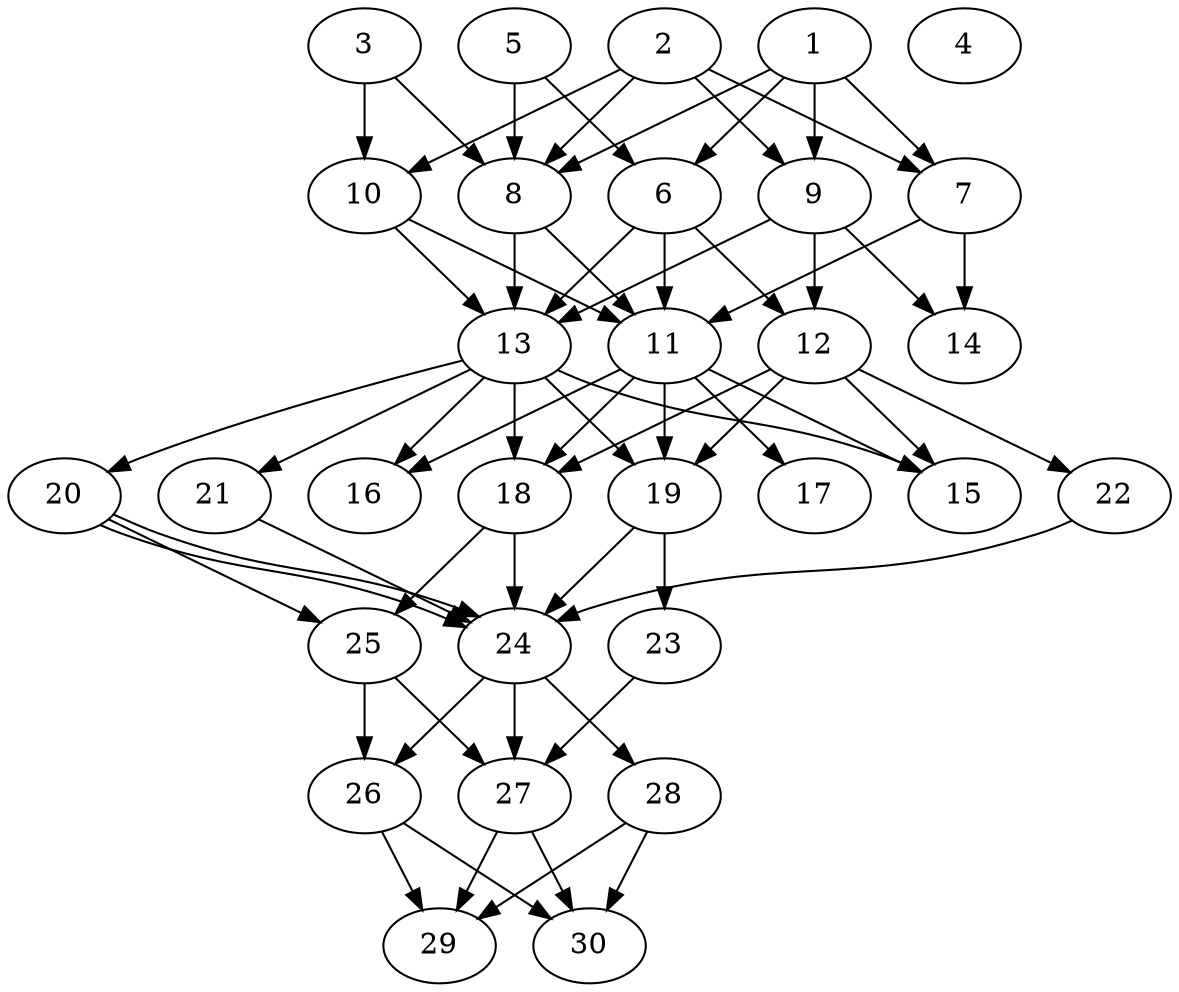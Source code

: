 // DAG automatically generated by daggen at Tue Aug  6 16:27:24 2019
// ./daggen --dot -n 30 --ccr 0.5 --fat 0.6 --regular 0.5 --density 0.8 --mindata 5242880 --maxdata 52428800 
digraph G {
  1 [size="87386112", alpha="0.10", expect_size="43693056"] 
  1 -> 6 [size ="43693056"]
  1 -> 7 [size ="43693056"]
  1 -> 8 [size ="43693056"]
  1 -> 9 [size ="43693056"]
  2 [size="28049408", alpha="0.19", expect_size="14024704"] 
  2 -> 7 [size ="14024704"]
  2 -> 8 [size ="14024704"]
  2 -> 9 [size ="14024704"]
  2 -> 10 [size ="14024704"]
  3 [size="51492864", alpha="0.10", expect_size="25746432"] 
  3 -> 8 [size ="25746432"]
  3 -> 10 [size ="25746432"]
  4 [size="26132480", alpha="0.02", expect_size="13066240"] 
  5 [size="34854912", alpha="0.04", expect_size="17427456"] 
  5 -> 6 [size ="17427456"]
  5 -> 8 [size ="17427456"]
  6 [size="58554368", alpha="0.06", expect_size="29277184"] 
  6 -> 11 [size ="29277184"]
  6 -> 12 [size ="29277184"]
  6 -> 13 [size ="29277184"]
  7 [size="101095424", alpha="0.06", expect_size="50547712"] 
  7 -> 11 [size ="50547712"]
  7 -> 14 [size ="50547712"]
  8 [size="92977152", alpha="0.15", expect_size="46488576"] 
  8 -> 11 [size ="46488576"]
  8 -> 13 [size ="46488576"]
  9 [size="23379968", alpha="0.17", expect_size="11689984"] 
  9 -> 12 [size ="11689984"]
  9 -> 13 [size ="11689984"]
  9 -> 14 [size ="11689984"]
  10 [size="90875904", alpha="0.19", expect_size="45437952"] 
  10 -> 11 [size ="45437952"]
  10 -> 13 [size ="45437952"]
  11 [size="33775616", alpha="0.01", expect_size="16887808"] 
  11 -> 15 [size ="16887808"]
  11 -> 16 [size ="16887808"]
  11 -> 17 [size ="16887808"]
  11 -> 18 [size ="16887808"]
  11 -> 19 [size ="16887808"]
  12 [size="81788928", alpha="0.10", expect_size="40894464"] 
  12 -> 15 [size ="40894464"]
  12 -> 18 [size ="40894464"]
  12 -> 19 [size ="40894464"]
  12 -> 22 [size ="40894464"]
  13 [size="77146112", alpha="0.04", expect_size="38573056"] 
  13 -> 15 [size ="38573056"]
  13 -> 16 [size ="38573056"]
  13 -> 18 [size ="38573056"]
  13 -> 19 [size ="38573056"]
  13 -> 20 [size ="38573056"]
  13 -> 21 [size ="38573056"]
  14 [size="32210944", alpha="0.12", expect_size="16105472"] 
  15 [size="40493056", alpha="0.17", expect_size="20246528"] 
  16 [size="59904000", alpha="0.10", expect_size="29952000"] 
  17 [size="90220544", alpha="0.04", expect_size="45110272"] 
  18 [size="23945216", alpha="0.01", expect_size="11972608"] 
  18 -> 24 [size ="11972608"]
  18 -> 25 [size ="11972608"]
  19 [size="93474816", alpha="0.05", expect_size="46737408"] 
  19 -> 23 [size ="46737408"]
  19 -> 24 [size ="46737408"]
  20 [size="80838656", alpha="0.10", expect_size="40419328"] 
  20 -> 24 [size ="40419328"]
  20 -> 24 [size ="40419328"]
  20 -> 25 [size ="40419328"]
  21 [size="74645504", alpha="0.10", expect_size="37322752"] 
  21 -> 24 [size ="37322752"]
  22 [size="78702592", alpha="0.15", expect_size="39351296"] 
  22 -> 24 [size ="39351296"]
  23 [size="32288768", alpha="0.08", expect_size="16144384"] 
  23 -> 27 [size ="16144384"]
  24 [size="48912384", alpha="0.04", expect_size="24456192"] 
  24 -> 26 [size ="24456192"]
  24 -> 27 [size ="24456192"]
  24 -> 28 [size ="24456192"]
  25 [size="12355584", alpha="0.06", expect_size="6177792"] 
  25 -> 26 [size ="6177792"]
  25 -> 27 [size ="6177792"]
  26 [size="90556416", alpha="0.17", expect_size="45278208"] 
  26 -> 29 [size ="45278208"]
  26 -> 30 [size ="45278208"]
  27 [size="43255808", alpha="0.08", expect_size="21627904"] 
  27 -> 29 [size ="21627904"]
  27 -> 30 [size ="21627904"]
  28 [size="60209152", alpha="0.17", expect_size="30104576"] 
  28 -> 29 [size ="30104576"]
  28 -> 30 [size ="30104576"]
  29 [size="66668544", alpha="0.08", expect_size="33334272"] 
  30 [size="92565504", alpha="0.16", expect_size="46282752"] 
}
